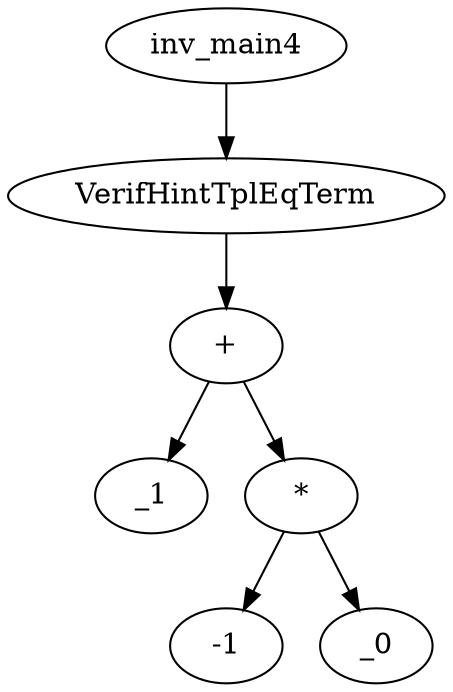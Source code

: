 digraph dag {
0 [label="inv_main4"];
1 [label="VerifHintTplEqTerm"];
2 [label="+"];
3 [label="_1"];
4 [label="*"];
5 [label="-1"];
6 [label="_0"];
0->1
1->2
2->4
2 -> 3
4->6
4 -> 5
}
